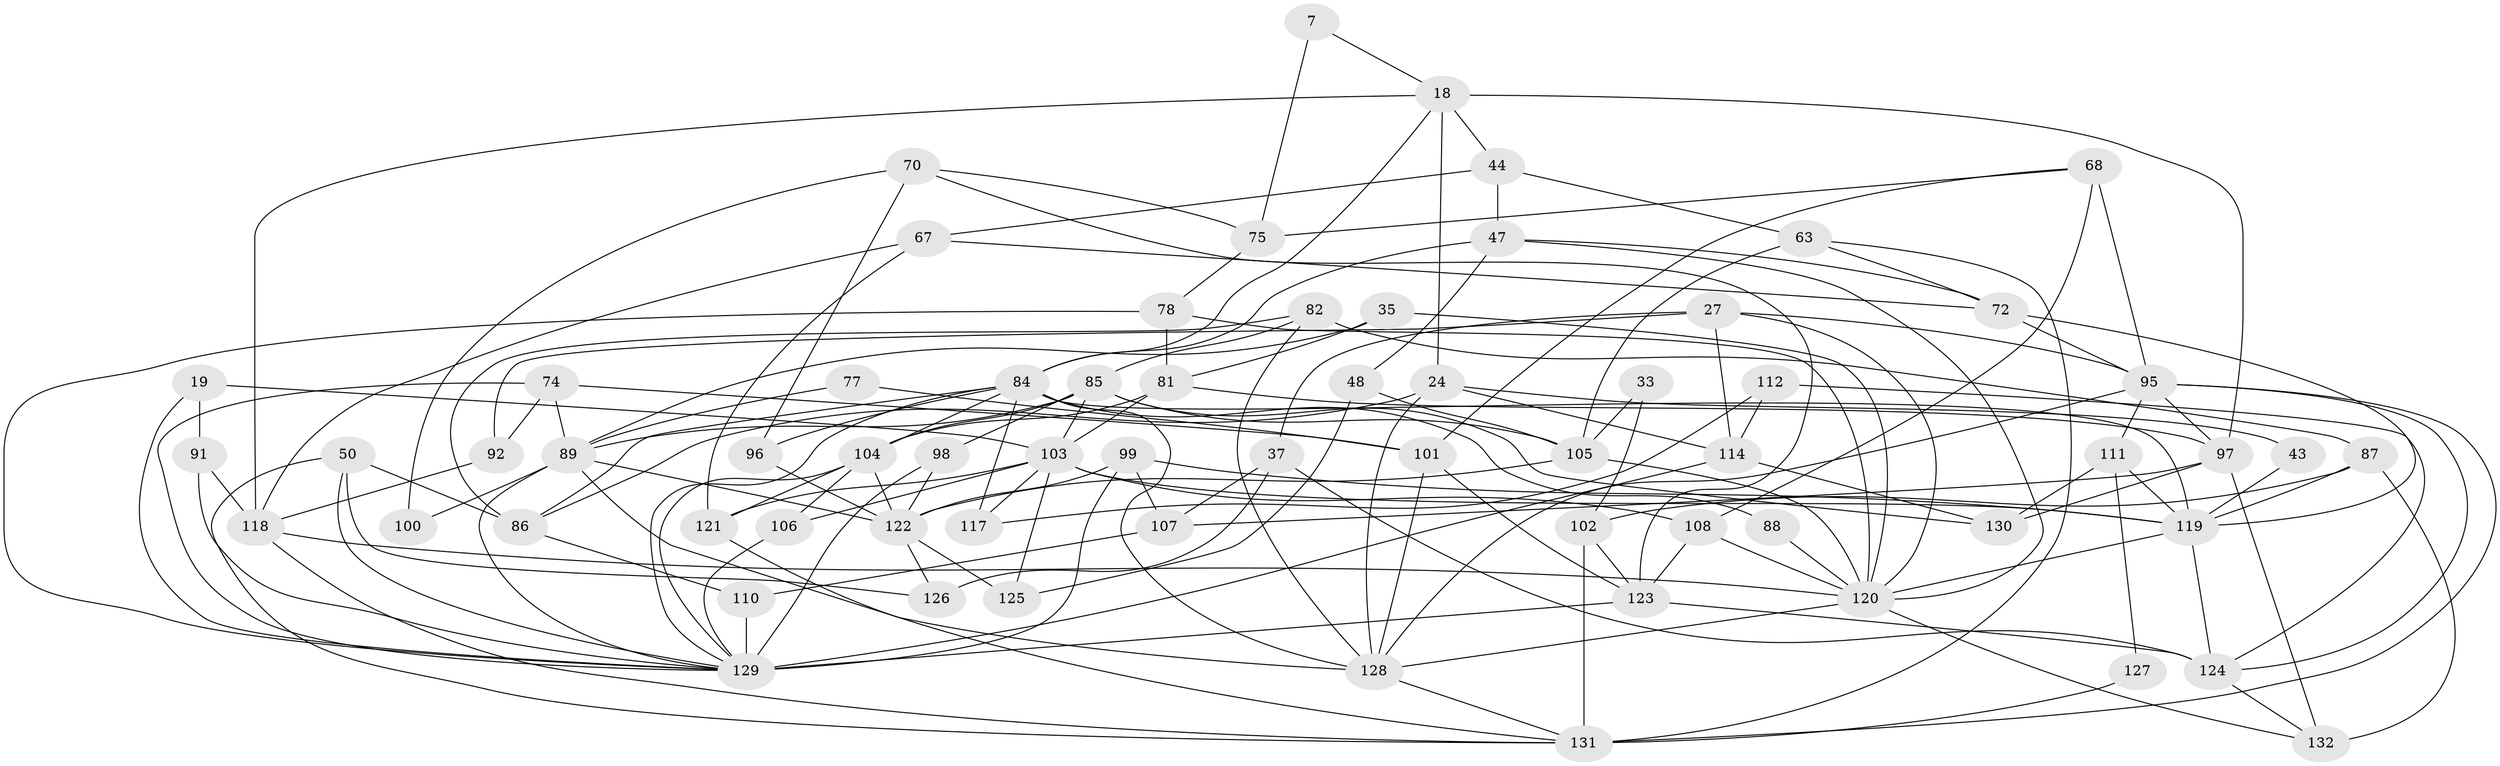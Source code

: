 // original degree distribution, {3: 0.30303030303030304, 5: 0.17424242424242425, 6: 0.06818181818181818, 2: 0.09848484848484848, 4: 0.30303030303030304, 7: 0.03787878787878788, 9: 0.015151515151515152}
// Generated by graph-tools (version 1.1) at 2025/51/03/09/25 04:51:19]
// undirected, 66 vertices, 158 edges
graph export_dot {
graph [start="1"]
  node [color=gray90,style=filled];
  7;
  18 [super="+4"];
  19;
  24;
  27;
  33;
  35;
  37;
  43;
  44;
  47 [super="+38"];
  48;
  50;
  63;
  67;
  68;
  70;
  72 [super="+61"];
  74;
  75;
  77;
  78;
  81 [super="+51"];
  82 [super="+29"];
  84 [super="+60"];
  85 [super="+28+73"];
  86 [super="+45"];
  87;
  88;
  89 [super="+20"];
  91 [super="+12"];
  92;
  95 [super="+39+64"];
  96;
  97 [super="+65"];
  98;
  99 [super="+2+59"];
  100;
  101;
  102 [super="+16"];
  103 [super="+42"];
  104 [super="+17+76+52"];
  105 [super="+31"];
  106;
  107;
  108 [super="+46+1"];
  110;
  111;
  112;
  114 [super="+32"];
  117;
  118 [super="+13+14"];
  119 [super="+80+23+94"];
  120 [super="+93+62"];
  121;
  122 [super="+21"];
  123 [super="+69"];
  124 [super="+116"];
  125 [super="+71"];
  126 [super="+15"];
  127;
  128 [super="+115"];
  129 [super="+113"];
  130 [super="+58"];
  131 [super="+56+26"];
  132 [super="+22"];
  7 -- 75;
  7 -- 18;
  18 -- 97 [weight=2];
  18 -- 24;
  18 -- 118;
  18 -- 44;
  18 -- 84;
  19 -- 91 [weight=2];
  19 -- 103;
  19 -- 129;
  24 -- 43;
  24 -- 128 [weight=2];
  24 -- 114;
  24 -- 86;
  27 -- 95;
  27 -- 37;
  27 -- 92;
  27 -- 114;
  27 -- 120;
  33 -- 105;
  33 -- 102;
  35 -- 120 [weight=2];
  35 -- 89;
  35 -- 81;
  37 -- 107;
  37 -- 126;
  37 -- 124;
  43 -- 119;
  44 -- 63;
  44 -- 67;
  44 -- 47;
  47 -- 120 [weight=2];
  47 -- 48;
  47 -- 72;
  47 -- 84;
  48 -- 125 [weight=2];
  48 -- 105;
  50 -- 126 [weight=2];
  50 -- 86;
  50 -- 131;
  50 -- 129;
  63 -- 105;
  63 -- 131;
  63 -- 72;
  67 -- 121;
  67 -- 118;
  67 -- 72;
  68 -- 101;
  68 -- 75;
  68 -- 95 [weight=2];
  68 -- 108;
  70 -- 75;
  70 -- 96;
  70 -- 100;
  70 -- 123;
  72 -- 119;
  72 -- 95;
  74 -- 92;
  74 -- 101;
  74 -- 89;
  74 -- 129;
  75 -- 78;
  77 -- 101;
  77 -- 89;
  78 -- 120 [weight=2];
  78 -- 81;
  78 -- 129;
  81 -- 103;
  81 -- 97;
  81 -- 104;
  82 -- 87;
  82 -- 128;
  82 -- 85;
  82 -- 86;
  84 -- 88;
  84 -- 117;
  84 -- 128 [weight=3];
  84 -- 96;
  84 -- 119 [weight=3];
  84 -- 104;
  84 -- 86;
  84 -- 129;
  85 -- 130;
  85 -- 98;
  85 -- 103 [weight=2];
  85 -- 89;
  85 -- 105;
  85 -- 104 [weight=2];
  86 -- 110;
  87 -- 119 [weight=2];
  87 -- 102;
  87 -- 132;
  88 -- 120;
  89 -- 100;
  89 -- 128 [weight=2];
  89 -- 122 [weight=2];
  89 -- 129;
  91 -- 118 [weight=2];
  91 -- 129;
  92 -- 118;
  95 -- 97;
  95 -- 128 [weight=2];
  95 -- 131;
  95 -- 124;
  95 -- 111;
  96 -- 122;
  97 -- 130 [weight=2];
  97 -- 107;
  97 -- 132;
  98 -- 122;
  98 -- 129 [weight=2];
  99 -- 122;
  99 -- 107;
  99 -- 119 [weight=2];
  99 -- 129 [weight=4];
  101 -- 123;
  101 -- 128;
  102 -- 131 [weight=2];
  102 -- 123;
  103 -- 119;
  103 -- 106;
  103 -- 125;
  103 -- 117;
  103 -- 121;
  103 -- 108;
  104 -- 106;
  104 -- 129;
  104 -- 122 [weight=2];
  104 -- 121;
  105 -- 120 [weight=2];
  105 -- 122;
  106 -- 129;
  107 -- 110;
  108 -- 123;
  108 -- 120 [weight=2];
  110 -- 129;
  111 -- 127;
  111 -- 119 [weight=2];
  111 -- 130;
  112 -- 124 [weight=2];
  112 -- 117;
  112 -- 114;
  114 -- 129;
  114 -- 130;
  118 -- 131;
  118 -- 120;
  119 -- 124 [weight=3];
  119 -- 120 [weight=2];
  120 -- 128 [weight=3];
  120 -- 132;
  121 -- 131;
  122 -- 125;
  122 -- 126;
  123 -- 124;
  123 -- 129 [weight=2];
  124 -- 132;
  127 -- 131;
  128 -- 131;
}
